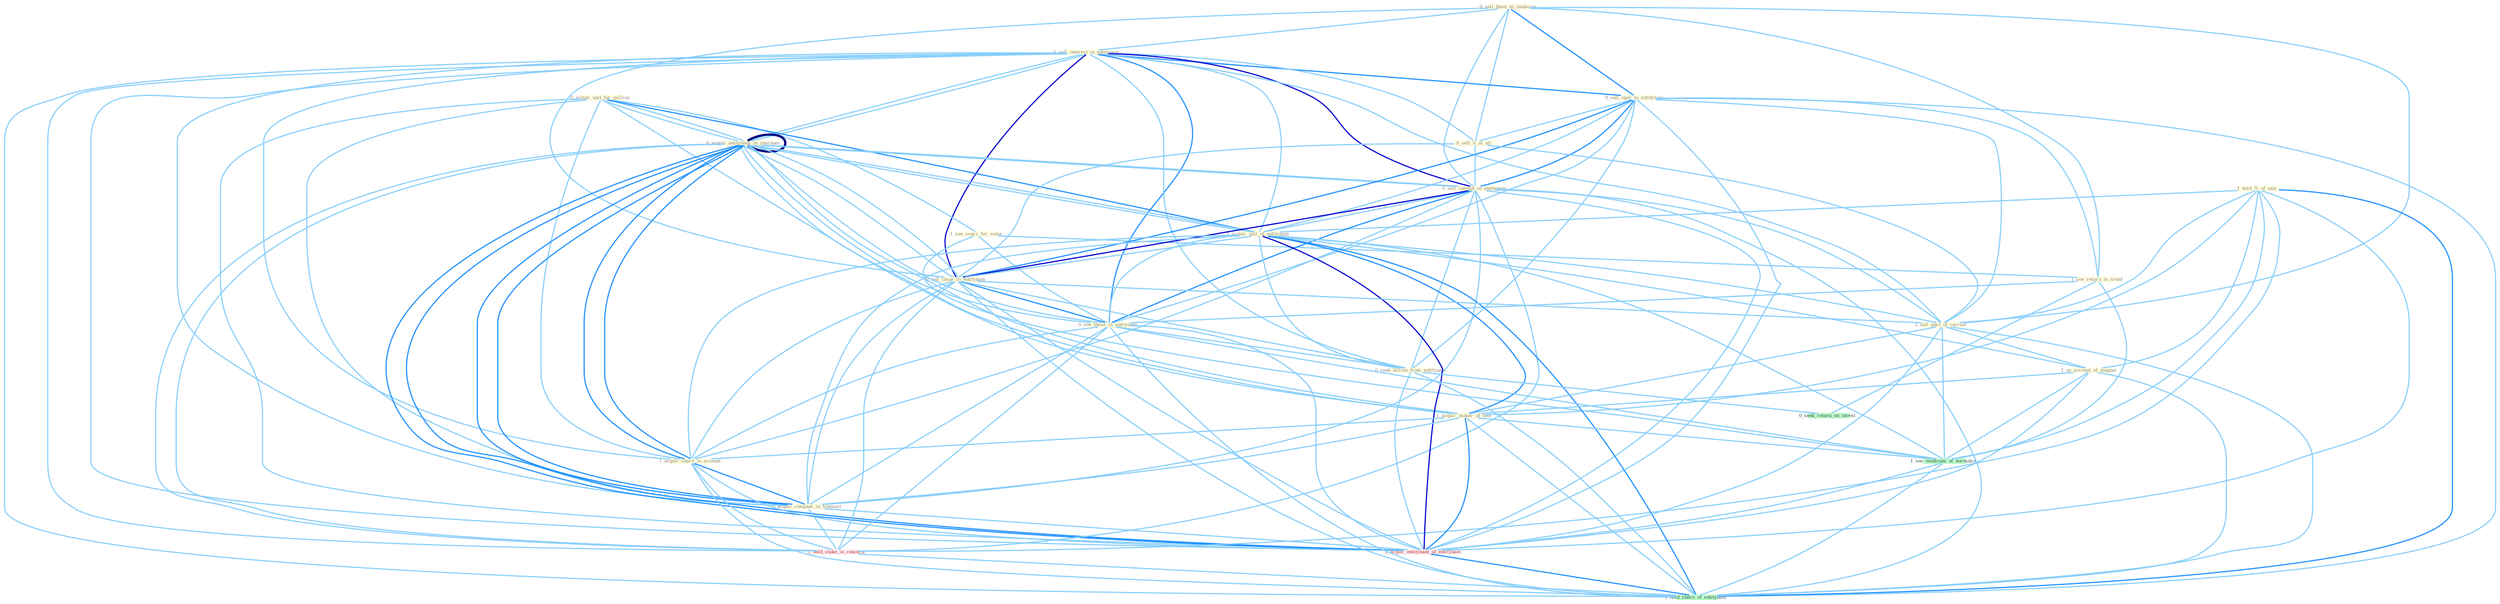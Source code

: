 Graph G{ 
    node
    [shape=polygon,style=filled,width=.5,height=.06,color="#BDFCC9",fixedsize=true,fontsize=4,
    fontcolor="#2f4f4f"];
    {node
    [color="#ffffe0", fontcolor="#8b7d6b"] "0_sell_them_to_landscap " "1_sell_interest_in_entitynam " "0_acquir_unit_for_million " "1_see_sourc_for_some " "0_acquir_entitynam_in_yearnum " "0_sell_oper_to_entitynam " "0_sell_it_at_all " "1_hold_%_of_unit " "0_acquir_entitynam_in_yearnum " "1_see_return_to_trend " "0_sell_comput_in_entitynam " "1_acquir_unit_of_entitynam " "0_sell_insur_in_entitynam " "1_sell_part_of_carrier " "0_see_these_in_entitynam " "1_us_account_of_magnat " "0_seek_billion_from_entitynam " "1_acquir_maker_of_tool " "1_acquir_share_in_account " "0_acquir_compani_in_transact "}
{node [color="#fff0f5", fontcolor="#b22222"] "1_hold_stake_in_concern " "1_acquir_entitynam_of_entitynam "}
edge [color="#B0E2FF"];

	"0_sell_them_to_landscap " -- "1_sell_interest_in_entitynam " [w="1", color="#87cefa" ];
	"0_sell_them_to_landscap " -- "0_sell_oper_to_entitynam " [w="2", color="#1e90ff" , len=0.8];
	"0_sell_them_to_landscap " -- "0_sell_it_at_all " [w="1", color="#87cefa" ];
	"0_sell_them_to_landscap " -- "1_see_return_to_trend " [w="1", color="#87cefa" ];
	"0_sell_them_to_landscap " -- "0_sell_comput_in_entitynam " [w="1", color="#87cefa" ];
	"0_sell_them_to_landscap " -- "0_sell_insur_in_entitynam " [w="1", color="#87cefa" ];
	"0_sell_them_to_landscap " -- "1_sell_part_of_carrier " [w="1", color="#87cefa" ];
	"1_sell_interest_in_entitynam " -- "0_acquir_entitynam_in_yearnum " [w="1", color="#87cefa" ];
	"1_sell_interest_in_entitynam " -- "0_sell_oper_to_entitynam " [w="2", color="#1e90ff" , len=0.8];
	"1_sell_interest_in_entitynam " -- "0_sell_it_at_all " [w="1", color="#87cefa" ];
	"1_sell_interest_in_entitynam " -- "0_acquir_entitynam_in_yearnum " [w="1", color="#87cefa" ];
	"1_sell_interest_in_entitynam " -- "0_sell_comput_in_entitynam " [w="3", color="#0000cd" , len=0.6];
	"1_sell_interest_in_entitynam " -- "1_acquir_unit_of_entitynam " [w="1", color="#87cefa" ];
	"1_sell_interest_in_entitynam " -- "0_sell_insur_in_entitynam " [w="3", color="#0000cd" , len=0.6];
	"1_sell_interest_in_entitynam " -- "1_sell_part_of_carrier " [w="1", color="#87cefa" ];
	"1_sell_interest_in_entitynam " -- "0_see_these_in_entitynam " [w="2", color="#1e90ff" , len=0.8];
	"1_sell_interest_in_entitynam " -- "0_seek_billion_from_entitynam " [w="1", color="#87cefa" ];
	"1_sell_interest_in_entitynam " -- "1_acquir_share_in_account " [w="1", color="#87cefa" ];
	"1_sell_interest_in_entitynam " -- "0_acquir_compani_in_transact " [w="1", color="#87cefa" ];
	"1_sell_interest_in_entitynam " -- "1_hold_stake_in_concern " [w="1", color="#87cefa" ];
	"1_sell_interest_in_entitynam " -- "1_acquir_entitynam_of_entitynam " [w="1", color="#87cefa" ];
	"1_sell_interest_in_entitynam " -- "1_hold_share_of_entitynam " [w="1", color="#87cefa" ];
	"0_acquir_unit_for_million " -- "1_see_sourc_for_some " [w="1", color="#87cefa" ];
	"0_acquir_unit_for_million " -- "0_acquir_entitynam_in_yearnum " [w="1", color="#87cefa" ];
	"0_acquir_unit_for_million " -- "0_acquir_entitynam_in_yearnum " [w="1", color="#87cefa" ];
	"0_acquir_unit_for_million " -- "1_acquir_unit_of_entitynam " [w="2", color="#1e90ff" , len=0.8];
	"0_acquir_unit_for_million " -- "1_acquir_maker_of_tool " [w="1", color="#87cefa" ];
	"0_acquir_unit_for_million " -- "1_acquir_share_in_account " [w="1", color="#87cefa" ];
	"0_acquir_unit_for_million " -- "0_acquir_compani_in_transact " [w="1", color="#87cefa" ];
	"0_acquir_unit_for_million " -- "1_acquir_entitynam_of_entitynam " [w="1", color="#87cefa" ];
	"1_see_sourc_for_some " -- "1_see_return_to_trend " [w="1", color="#87cefa" ];
	"1_see_sourc_for_some " -- "0_see_these_in_entitynam " [w="1", color="#87cefa" ];
	"1_see_sourc_for_some " -- "1_see_modicum_of_normalci " [w="1", color="#87cefa" ];
	"0_acquir_entitynam_in_yearnum " -- "0_acquir_entitynam_in_yearnum " [w="4", style=bold, color="#000080", len=0.4];
	"0_acquir_entitynam_in_yearnum " -- "0_sell_comput_in_entitynam " [w="1", color="#87cefa" ];
	"0_acquir_entitynam_in_yearnum " -- "1_acquir_unit_of_entitynam " [w="1", color="#87cefa" ];
	"0_acquir_entitynam_in_yearnum " -- "0_sell_insur_in_entitynam " [w="1", color="#87cefa" ];
	"0_acquir_entitynam_in_yearnum " -- "0_see_these_in_entitynam " [w="1", color="#87cefa" ];
	"0_acquir_entitynam_in_yearnum " -- "1_acquir_maker_of_tool " [w="1", color="#87cefa" ];
	"0_acquir_entitynam_in_yearnum " -- "1_acquir_share_in_account " [w="2", color="#1e90ff" , len=0.8];
	"0_acquir_entitynam_in_yearnum " -- "0_acquir_compani_in_transact " [w="2", color="#1e90ff" , len=0.8];
	"0_acquir_entitynam_in_yearnum " -- "1_hold_stake_in_concern " [w="1", color="#87cefa" ];
	"0_acquir_entitynam_in_yearnum " -- "1_acquir_entitynam_of_entitynam " [w="2", color="#1e90ff" , len=0.8];
	"0_sell_oper_to_entitynam " -- "0_sell_it_at_all " [w="1", color="#87cefa" ];
	"0_sell_oper_to_entitynam " -- "1_see_return_to_trend " [w="1", color="#87cefa" ];
	"0_sell_oper_to_entitynam " -- "0_sell_comput_in_entitynam " [w="2", color="#1e90ff" , len=0.8];
	"0_sell_oper_to_entitynam " -- "1_acquir_unit_of_entitynam " [w="1", color="#87cefa" ];
	"0_sell_oper_to_entitynam " -- "0_sell_insur_in_entitynam " [w="2", color="#1e90ff" , len=0.8];
	"0_sell_oper_to_entitynam " -- "1_sell_part_of_carrier " [w="1", color="#87cefa" ];
	"0_sell_oper_to_entitynam " -- "0_see_these_in_entitynam " [w="1", color="#87cefa" ];
	"0_sell_oper_to_entitynam " -- "0_seek_billion_from_entitynam " [w="1", color="#87cefa" ];
	"0_sell_oper_to_entitynam " -- "1_acquir_entitynam_of_entitynam " [w="1", color="#87cefa" ];
	"0_sell_oper_to_entitynam " -- "1_hold_share_of_entitynam " [w="1", color="#87cefa" ];
	"0_sell_it_at_all " -- "0_sell_comput_in_entitynam " [w="1", color="#87cefa" ];
	"0_sell_it_at_all " -- "0_sell_insur_in_entitynam " [w="1", color="#87cefa" ];
	"0_sell_it_at_all " -- "1_sell_part_of_carrier " [w="1", color="#87cefa" ];
	"1_hold_%_of_unit " -- "1_acquir_unit_of_entitynam " [w="1", color="#87cefa" ];
	"1_hold_%_of_unit " -- "1_sell_part_of_carrier " [w="1", color="#87cefa" ];
	"1_hold_%_of_unit " -- "1_us_account_of_magnat " [w="1", color="#87cefa" ];
	"1_hold_%_of_unit " -- "1_acquir_maker_of_tool " [w="1", color="#87cefa" ];
	"1_hold_%_of_unit " -- "1_hold_stake_in_concern " [w="1", color="#87cefa" ];
	"1_hold_%_of_unit " -- "1_see_modicum_of_normalci " [w="1", color="#87cefa" ];
	"1_hold_%_of_unit " -- "1_acquir_entitynam_of_entitynam " [w="1", color="#87cefa" ];
	"1_hold_%_of_unit " -- "1_hold_share_of_entitynam " [w="2", color="#1e90ff" , len=0.8];
	"0_acquir_entitynam_in_yearnum " -- "0_sell_comput_in_entitynam " [w="1", color="#87cefa" ];
	"0_acquir_entitynam_in_yearnum " -- "1_acquir_unit_of_entitynam " [w="1", color="#87cefa" ];
	"0_acquir_entitynam_in_yearnum " -- "0_sell_insur_in_entitynam " [w="1", color="#87cefa" ];
	"0_acquir_entitynam_in_yearnum " -- "0_see_these_in_entitynam " [w="1", color="#87cefa" ];
	"0_acquir_entitynam_in_yearnum " -- "1_acquir_maker_of_tool " [w="1", color="#87cefa" ];
	"0_acquir_entitynam_in_yearnum " -- "1_acquir_share_in_account " [w="2", color="#1e90ff" , len=0.8];
	"0_acquir_entitynam_in_yearnum " -- "0_acquir_compani_in_transact " [w="2", color="#1e90ff" , len=0.8];
	"0_acquir_entitynam_in_yearnum " -- "1_hold_stake_in_concern " [w="1", color="#87cefa" ];
	"0_acquir_entitynam_in_yearnum " -- "1_acquir_entitynam_of_entitynam " [w="2", color="#1e90ff" , len=0.8];
	"1_see_return_to_trend " -- "0_see_these_in_entitynam " [w="1", color="#87cefa" ];
	"1_see_return_to_trend " -- "0_seek_return_on_invest " [w="1", color="#87cefa" ];
	"1_see_return_to_trend " -- "1_see_modicum_of_normalci " [w="1", color="#87cefa" ];
	"0_sell_comput_in_entitynam " -- "1_acquir_unit_of_entitynam " [w="1", color="#87cefa" ];
	"0_sell_comput_in_entitynam " -- "0_sell_insur_in_entitynam " [w="3", color="#0000cd" , len=0.6];
	"0_sell_comput_in_entitynam " -- "1_sell_part_of_carrier " [w="1", color="#87cefa" ];
	"0_sell_comput_in_entitynam " -- "0_see_these_in_entitynam " [w="2", color="#1e90ff" , len=0.8];
	"0_sell_comput_in_entitynam " -- "0_seek_billion_from_entitynam " [w="1", color="#87cefa" ];
	"0_sell_comput_in_entitynam " -- "1_acquir_share_in_account " [w="1", color="#87cefa" ];
	"0_sell_comput_in_entitynam " -- "0_acquir_compani_in_transact " [w="1", color="#87cefa" ];
	"0_sell_comput_in_entitynam " -- "1_hold_stake_in_concern " [w="1", color="#87cefa" ];
	"0_sell_comput_in_entitynam " -- "1_acquir_entitynam_of_entitynam " [w="1", color="#87cefa" ];
	"0_sell_comput_in_entitynam " -- "1_hold_share_of_entitynam " [w="1", color="#87cefa" ];
	"1_acquir_unit_of_entitynam " -- "0_sell_insur_in_entitynam " [w="1", color="#87cefa" ];
	"1_acquir_unit_of_entitynam " -- "1_sell_part_of_carrier " [w="1", color="#87cefa" ];
	"1_acquir_unit_of_entitynam " -- "0_see_these_in_entitynam " [w="1", color="#87cefa" ];
	"1_acquir_unit_of_entitynam " -- "1_us_account_of_magnat " [w="1", color="#87cefa" ];
	"1_acquir_unit_of_entitynam " -- "0_seek_billion_from_entitynam " [w="1", color="#87cefa" ];
	"1_acquir_unit_of_entitynam " -- "1_acquir_maker_of_tool " [w="2", color="#1e90ff" , len=0.8];
	"1_acquir_unit_of_entitynam " -- "1_acquir_share_in_account " [w="1", color="#87cefa" ];
	"1_acquir_unit_of_entitynam " -- "0_acquir_compani_in_transact " [w="1", color="#87cefa" ];
	"1_acquir_unit_of_entitynam " -- "1_see_modicum_of_normalci " [w="1", color="#87cefa" ];
	"1_acquir_unit_of_entitynam " -- "1_acquir_entitynam_of_entitynam " [w="3", color="#0000cd" , len=0.6];
	"1_acquir_unit_of_entitynam " -- "1_hold_share_of_entitynam " [w="2", color="#1e90ff" , len=0.8];
	"0_sell_insur_in_entitynam " -- "1_sell_part_of_carrier " [w="1", color="#87cefa" ];
	"0_sell_insur_in_entitynam " -- "0_see_these_in_entitynam " [w="2", color="#1e90ff" , len=0.8];
	"0_sell_insur_in_entitynam " -- "0_seek_billion_from_entitynam " [w="1", color="#87cefa" ];
	"0_sell_insur_in_entitynam " -- "1_acquir_share_in_account " [w="1", color="#87cefa" ];
	"0_sell_insur_in_entitynam " -- "0_acquir_compani_in_transact " [w="1", color="#87cefa" ];
	"0_sell_insur_in_entitynam " -- "1_hold_stake_in_concern " [w="1", color="#87cefa" ];
	"0_sell_insur_in_entitynam " -- "1_acquir_entitynam_of_entitynam " [w="1", color="#87cefa" ];
	"0_sell_insur_in_entitynam " -- "1_hold_share_of_entitynam " [w="1", color="#87cefa" ];
	"1_sell_part_of_carrier " -- "1_us_account_of_magnat " [w="1", color="#87cefa" ];
	"1_sell_part_of_carrier " -- "1_acquir_maker_of_tool " [w="1", color="#87cefa" ];
	"1_sell_part_of_carrier " -- "1_see_modicum_of_normalci " [w="1", color="#87cefa" ];
	"1_sell_part_of_carrier " -- "1_acquir_entitynam_of_entitynam " [w="1", color="#87cefa" ];
	"1_sell_part_of_carrier " -- "1_hold_share_of_entitynam " [w="1", color="#87cefa" ];
	"0_see_these_in_entitynam " -- "0_seek_billion_from_entitynam " [w="1", color="#87cefa" ];
	"0_see_these_in_entitynam " -- "1_acquir_share_in_account " [w="1", color="#87cefa" ];
	"0_see_these_in_entitynam " -- "0_acquir_compani_in_transact " [w="1", color="#87cefa" ];
	"0_see_these_in_entitynam " -- "1_hold_stake_in_concern " [w="1", color="#87cefa" ];
	"0_see_these_in_entitynam " -- "1_see_modicum_of_normalci " [w="1", color="#87cefa" ];
	"0_see_these_in_entitynam " -- "1_acquir_entitynam_of_entitynam " [w="1", color="#87cefa" ];
	"0_see_these_in_entitynam " -- "1_hold_share_of_entitynam " [w="1", color="#87cefa" ];
	"1_us_account_of_magnat " -- "1_acquir_maker_of_tool " [w="1", color="#87cefa" ];
	"1_us_account_of_magnat " -- "1_see_modicum_of_normalci " [w="1", color="#87cefa" ];
	"1_us_account_of_magnat " -- "1_acquir_entitynam_of_entitynam " [w="1", color="#87cefa" ];
	"1_us_account_of_magnat " -- "1_hold_share_of_entitynam " [w="1", color="#87cefa" ];
	"0_seek_billion_from_entitynam " -- "0_seek_return_on_invest " [w="1", color="#87cefa" ];
	"0_seek_billion_from_entitynam " -- "1_acquir_entitynam_of_entitynam " [w="1", color="#87cefa" ];
	"0_seek_billion_from_entitynam " -- "1_hold_share_of_entitynam " [w="1", color="#87cefa" ];
	"1_acquir_maker_of_tool " -- "1_acquir_share_in_account " [w="1", color="#87cefa" ];
	"1_acquir_maker_of_tool " -- "0_acquir_compani_in_transact " [w="1", color="#87cefa" ];
	"1_acquir_maker_of_tool " -- "1_see_modicum_of_normalci " [w="1", color="#87cefa" ];
	"1_acquir_maker_of_tool " -- "1_acquir_entitynam_of_entitynam " [w="2", color="#1e90ff" , len=0.8];
	"1_acquir_maker_of_tool " -- "1_hold_share_of_entitynam " [w="1", color="#87cefa" ];
	"1_acquir_share_in_account " -- "0_acquir_compani_in_transact " [w="2", color="#1e90ff" , len=0.8];
	"1_acquir_share_in_account " -- "1_hold_stake_in_concern " [w="1", color="#87cefa" ];
	"1_acquir_share_in_account " -- "1_acquir_entitynam_of_entitynam " [w="1", color="#87cefa" ];
	"1_acquir_share_in_account " -- "1_hold_share_of_entitynam " [w="1", color="#87cefa" ];
	"0_acquir_compani_in_transact " -- "1_hold_stake_in_concern " [w="1", color="#87cefa" ];
	"0_acquir_compani_in_transact " -- "1_acquir_entitynam_of_entitynam " [w="1", color="#87cefa" ];
	"1_hold_stake_in_concern " -- "1_hold_share_of_entitynam " [w="1", color="#87cefa" ];
	"1_see_modicum_of_normalci " -- "1_acquir_entitynam_of_entitynam " [w="1", color="#87cefa" ];
	"1_see_modicum_of_normalci " -- "1_hold_share_of_entitynam " [w="1", color="#87cefa" ];
	"1_acquir_entitynam_of_entitynam " -- "1_hold_share_of_entitynam " [w="2", color="#1e90ff" , len=0.8];
}
